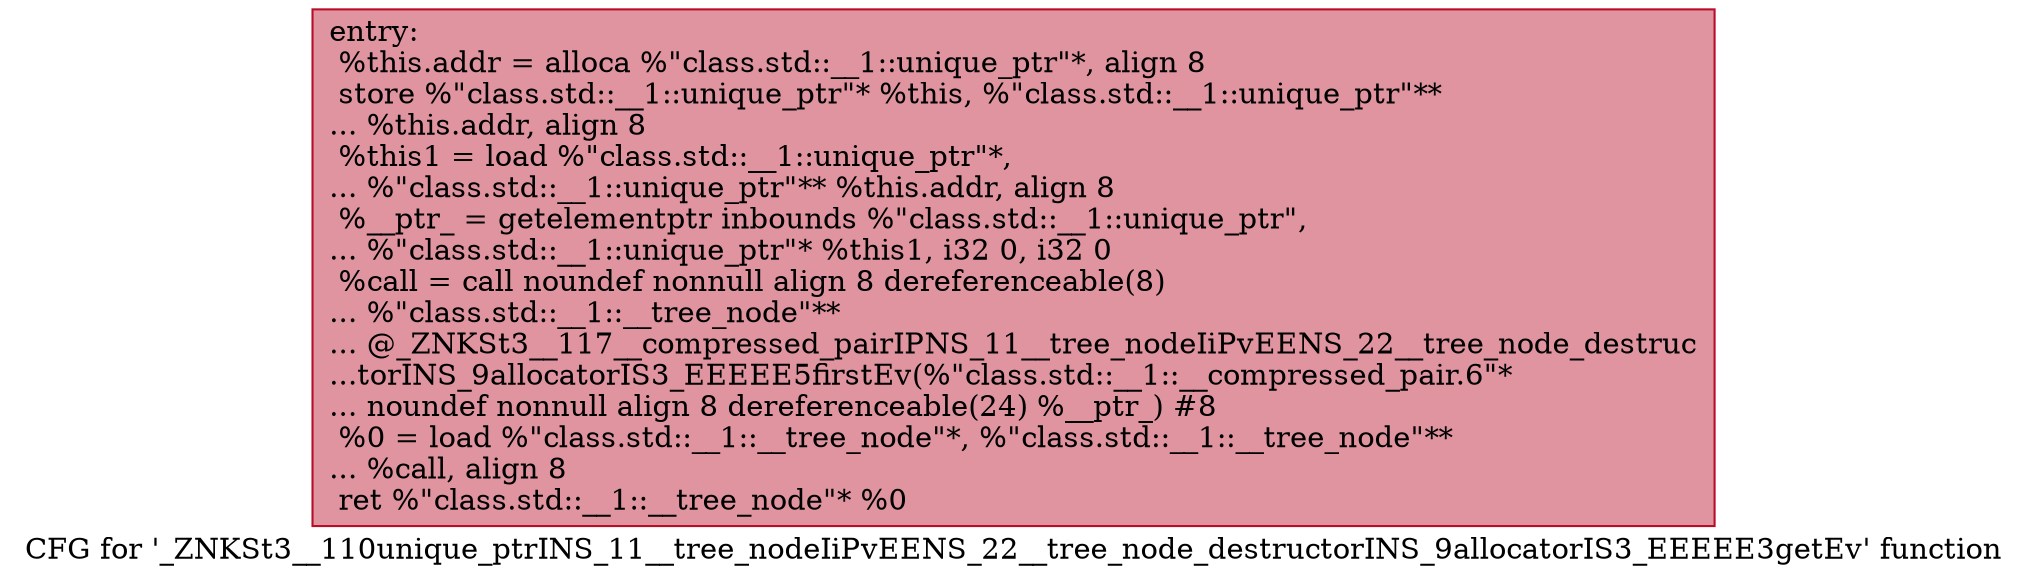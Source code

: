 digraph "CFG for '_ZNKSt3__110unique_ptrINS_11__tree_nodeIiPvEENS_22__tree_node_destructorINS_9allocatorIS3_EEEEE3getEv' function" {
	label="CFG for '_ZNKSt3__110unique_ptrINS_11__tree_nodeIiPvEENS_22__tree_node_destructorINS_9allocatorIS3_EEEEE3getEv' function";

	Node0x60000255c600 [shape=record,color="#b70d28ff", style=filled, fillcolor="#b70d2870",label="{entry:\l  %this.addr = alloca %\"class.std::__1::unique_ptr\"*, align 8\l  store %\"class.std::__1::unique_ptr\"* %this, %\"class.std::__1::unique_ptr\"**\l... %this.addr, align 8\l  %this1 = load %\"class.std::__1::unique_ptr\"*,\l... %\"class.std::__1::unique_ptr\"** %this.addr, align 8\l  %__ptr_ = getelementptr inbounds %\"class.std::__1::unique_ptr\",\l... %\"class.std::__1::unique_ptr\"* %this1, i32 0, i32 0\l  %call = call noundef nonnull align 8 dereferenceable(8)\l... %\"class.std::__1::__tree_node\"**\l... @_ZNKSt3__117__compressed_pairIPNS_11__tree_nodeIiPvEENS_22__tree_node_destruc\l...torINS_9allocatorIS3_EEEEE5firstEv(%\"class.std::__1::__compressed_pair.6\"*\l... noundef nonnull align 8 dereferenceable(24) %__ptr_) #8\l  %0 = load %\"class.std::__1::__tree_node\"*, %\"class.std::__1::__tree_node\"**\l... %call, align 8\l  ret %\"class.std::__1::__tree_node\"* %0\l}"];
}
